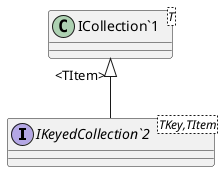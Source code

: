 @startuml
interface "IKeyedCollection`2"<TKey,TItem> {
}
class "ICollection`1"<T> {
}
"ICollection`1" "<TItem>" <|-- "IKeyedCollection`2"
@enduml
